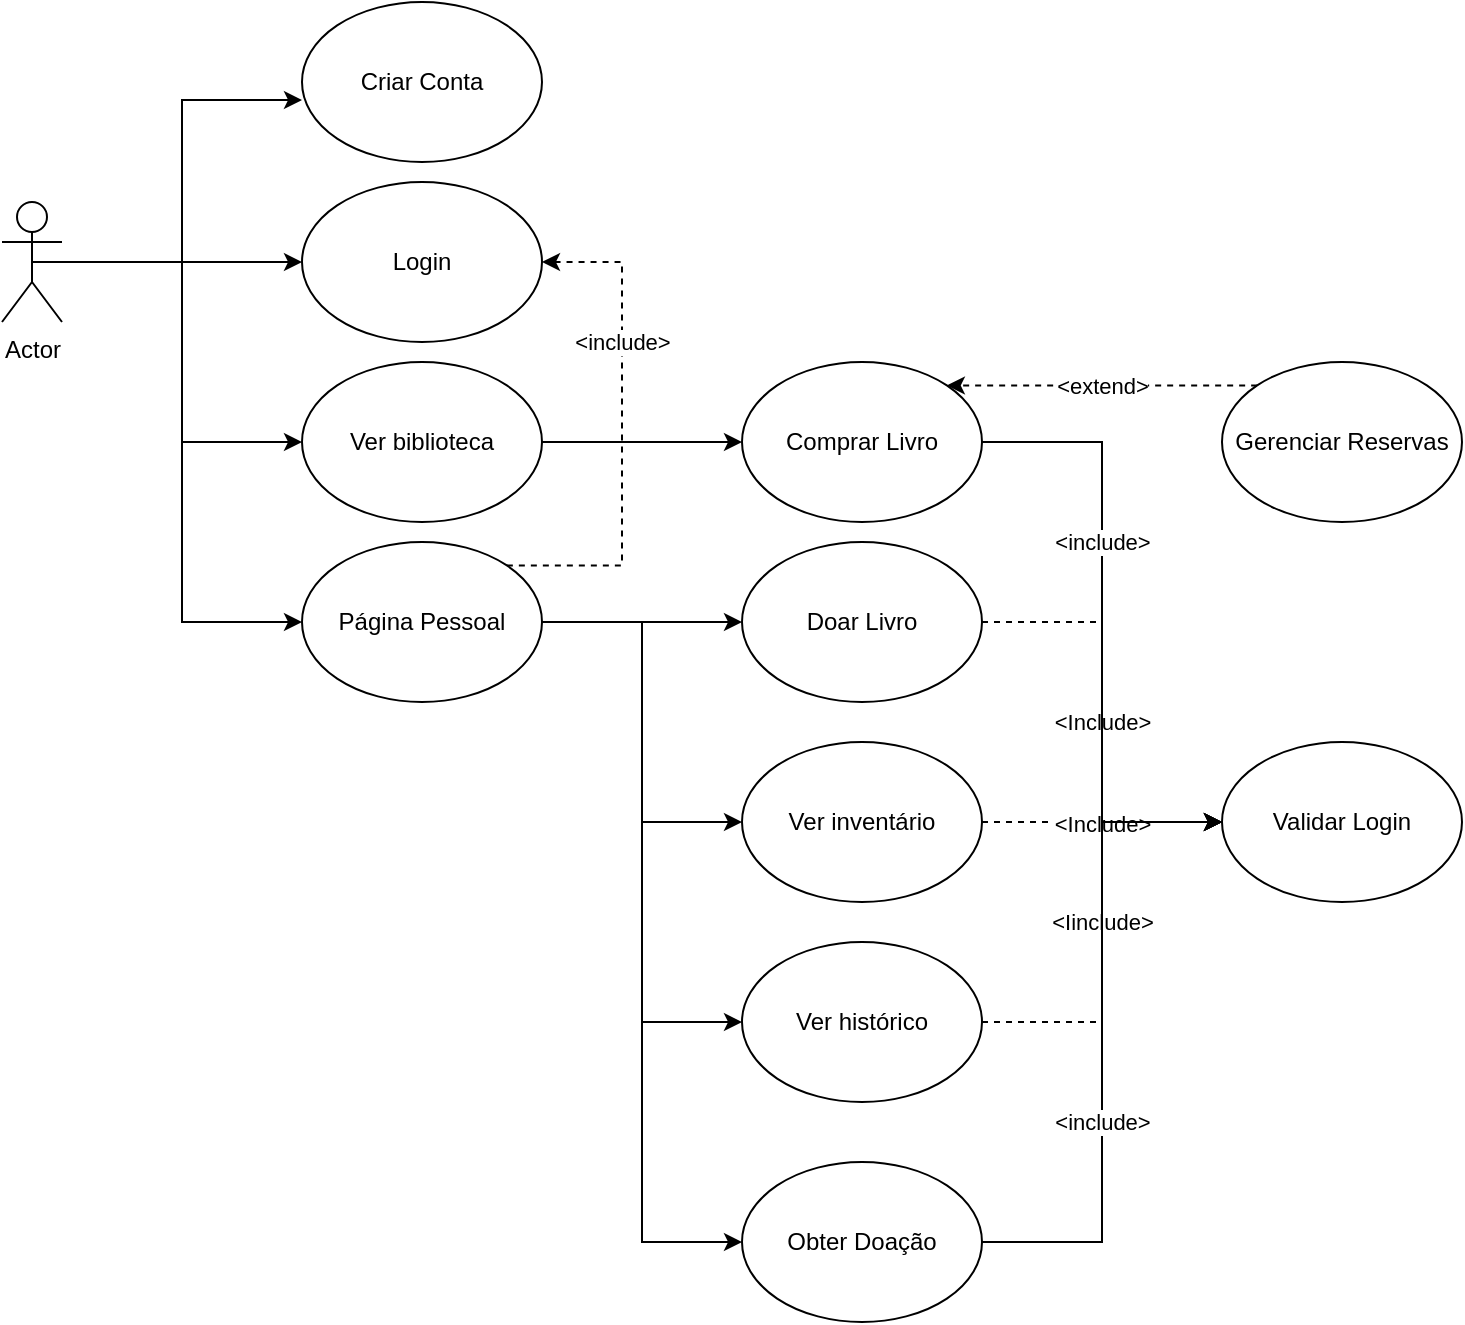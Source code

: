 <mxfile version="20.4.2" type="github">
  <diagram id="OYgyoeQ4cRTz8VLO4bsm" name="Página-1">
    <mxGraphModel dx="1607" dy="752" grid="1" gridSize="10" guides="1" tooltips="1" connect="1" arrows="1" fold="1" page="1" pageScale="1" pageWidth="827" pageHeight="1169" math="0" shadow="0">
      <root>
        <mxCell id="0" />
        <mxCell id="1" parent="0" />
        <mxCell id="Zu5s9qkrUJdbfHZ7qnUy-7" style="edgeStyle=orthogonalEdgeStyle;rounded=0;orthogonalLoop=1;jettySize=auto;html=1;exitX=0.5;exitY=0.5;exitDx=0;exitDy=0;exitPerimeter=0;entryX=0;entryY=0.5;entryDx=0;entryDy=0;" edge="1" parent="1" source="Zu5s9qkrUJdbfHZ7qnUy-1" target="Zu5s9qkrUJdbfHZ7qnUy-4">
          <mxGeometry relative="1" as="geometry" />
        </mxCell>
        <mxCell id="Zu5s9qkrUJdbfHZ7qnUy-8" style="edgeStyle=orthogonalEdgeStyle;rounded=0;orthogonalLoop=1;jettySize=auto;html=1;exitX=0.5;exitY=0.5;exitDx=0;exitDy=0;exitPerimeter=0;entryX=0;entryY=0.613;entryDx=0;entryDy=0;entryPerimeter=0;" edge="1" parent="1" source="Zu5s9qkrUJdbfHZ7qnUy-1" target="Zu5s9qkrUJdbfHZ7qnUy-2">
          <mxGeometry relative="1" as="geometry">
            <mxPoint x="-260" y="210" as="targetPoint" />
          </mxGeometry>
        </mxCell>
        <mxCell id="Zu5s9qkrUJdbfHZ7qnUy-9" style="edgeStyle=orthogonalEdgeStyle;rounded=0;orthogonalLoop=1;jettySize=auto;html=1;exitX=0.5;exitY=0.5;exitDx=0;exitDy=0;exitPerimeter=0;entryX=0;entryY=0.5;entryDx=0;entryDy=0;" edge="1" parent="1" source="Zu5s9qkrUJdbfHZ7qnUy-1" target="Zu5s9qkrUJdbfHZ7qnUy-3">
          <mxGeometry relative="1" as="geometry" />
        </mxCell>
        <mxCell id="Zu5s9qkrUJdbfHZ7qnUy-18" style="edgeStyle=orthogonalEdgeStyle;rounded=0;orthogonalLoop=1;jettySize=auto;html=1;exitX=0.5;exitY=0.5;exitDx=0;exitDy=0;exitPerimeter=0;entryX=0;entryY=0.5;entryDx=0;entryDy=0;" edge="1" parent="1" source="Zu5s9qkrUJdbfHZ7qnUy-1" target="Zu5s9qkrUJdbfHZ7qnUy-11">
          <mxGeometry relative="1" as="geometry" />
        </mxCell>
        <mxCell id="Zu5s9qkrUJdbfHZ7qnUy-1" value="Actor" style="shape=umlActor;verticalLabelPosition=bottom;verticalAlign=top;html=1;outlineConnect=0;" vertex="1" parent="1">
          <mxGeometry x="-330" y="250" width="30" height="60" as="geometry" />
        </mxCell>
        <mxCell id="Zu5s9qkrUJdbfHZ7qnUy-2" value="Criar Conta" style="ellipse;whiteSpace=wrap;html=1;" vertex="1" parent="1">
          <mxGeometry x="-180" y="150" width="120" height="80" as="geometry" />
        </mxCell>
        <mxCell id="Zu5s9qkrUJdbfHZ7qnUy-34" style="edgeStyle=orthogonalEdgeStyle;rounded=0;orthogonalLoop=1;jettySize=auto;html=1;exitX=1;exitY=0.5;exitDx=0;exitDy=0;" edge="1" parent="1" source="Zu5s9qkrUJdbfHZ7qnUy-3" target="Zu5s9qkrUJdbfHZ7qnUy-33">
          <mxGeometry relative="1" as="geometry" />
        </mxCell>
        <mxCell id="Zu5s9qkrUJdbfHZ7qnUy-3" value="Ver biblioteca" style="ellipse;whiteSpace=wrap;html=1;" vertex="1" parent="1">
          <mxGeometry x="-180" y="330" width="120" height="80" as="geometry" />
        </mxCell>
        <mxCell id="Zu5s9qkrUJdbfHZ7qnUy-4" value="Login" style="ellipse;whiteSpace=wrap;html=1;" vertex="1" parent="1">
          <mxGeometry x="-180" y="240" width="120" height="80" as="geometry" />
        </mxCell>
        <mxCell id="Zu5s9qkrUJdbfHZ7qnUy-10" style="edgeStyle=orthogonalEdgeStyle;rounded=0;orthogonalLoop=1;jettySize=auto;html=1;exitX=0.5;exitY=1;exitDx=0;exitDy=0;" edge="1" parent="1" source="Zu5s9qkrUJdbfHZ7qnUy-2" target="Zu5s9qkrUJdbfHZ7qnUy-2">
          <mxGeometry relative="1" as="geometry" />
        </mxCell>
        <mxCell id="Zu5s9qkrUJdbfHZ7qnUy-20" style="edgeStyle=orthogonalEdgeStyle;rounded=0;orthogonalLoop=1;jettySize=auto;html=1;exitX=1;exitY=0.5;exitDx=0;exitDy=0;entryX=0;entryY=0.5;entryDx=0;entryDy=0;" edge="1" parent="1" source="Zu5s9qkrUJdbfHZ7qnUy-11" target="Zu5s9qkrUJdbfHZ7qnUy-13">
          <mxGeometry relative="1" as="geometry" />
        </mxCell>
        <mxCell id="Zu5s9qkrUJdbfHZ7qnUy-21" style="edgeStyle=orthogonalEdgeStyle;rounded=0;orthogonalLoop=1;jettySize=auto;html=1;exitX=1;exitY=0.5;exitDx=0;exitDy=0;entryX=0;entryY=0.5;entryDx=0;entryDy=0;" edge="1" parent="1" source="Zu5s9qkrUJdbfHZ7qnUy-11" target="Zu5s9qkrUJdbfHZ7qnUy-14">
          <mxGeometry relative="1" as="geometry" />
        </mxCell>
        <mxCell id="Zu5s9qkrUJdbfHZ7qnUy-22" style="edgeStyle=orthogonalEdgeStyle;rounded=0;orthogonalLoop=1;jettySize=auto;html=1;exitX=1;exitY=0.5;exitDx=0;exitDy=0;entryX=0;entryY=0.5;entryDx=0;entryDy=0;" edge="1" parent="1" source="Zu5s9qkrUJdbfHZ7qnUy-11" target="Zu5s9qkrUJdbfHZ7qnUy-15">
          <mxGeometry relative="1" as="geometry" />
        </mxCell>
        <mxCell id="Zu5s9qkrUJdbfHZ7qnUy-30" style="edgeStyle=orthogonalEdgeStyle;rounded=0;orthogonalLoop=1;jettySize=auto;html=1;exitX=1;exitY=0.5;exitDx=0;exitDy=0;entryX=0;entryY=0.5;entryDx=0;entryDy=0;" edge="1" parent="1" source="Zu5s9qkrUJdbfHZ7qnUy-11" target="Zu5s9qkrUJdbfHZ7qnUy-28">
          <mxGeometry relative="1" as="geometry" />
        </mxCell>
        <mxCell id="Zu5s9qkrUJdbfHZ7qnUy-39" value="&amp;lt;include&amp;gt;" style="edgeStyle=orthogonalEdgeStyle;rounded=0;orthogonalLoop=1;jettySize=auto;html=1;exitX=1;exitY=0;exitDx=0;exitDy=0;entryX=1;entryY=0.5;entryDx=0;entryDy=0;dashed=1;" edge="1" parent="1" source="Zu5s9qkrUJdbfHZ7qnUy-11" target="Zu5s9qkrUJdbfHZ7qnUy-4">
          <mxGeometry x="0.358" relative="1" as="geometry">
            <Array as="points">
              <mxPoint x="-20" y="432" />
              <mxPoint x="-20" y="280" />
            </Array>
            <mxPoint as="offset" />
          </mxGeometry>
        </mxCell>
        <mxCell id="Zu5s9qkrUJdbfHZ7qnUy-11" value="Página Pessoal" style="ellipse;whiteSpace=wrap;html=1;" vertex="1" parent="1">
          <mxGeometry x="-180" y="420" width="120" height="80" as="geometry" />
        </mxCell>
        <mxCell id="Zu5s9qkrUJdbfHZ7qnUy-24" value="&amp;lt;Include&amp;gt;" style="edgeStyle=orthogonalEdgeStyle;rounded=0;orthogonalLoop=1;jettySize=auto;html=1;exitX=1;exitY=0.5;exitDx=0;exitDy=0;entryX=0;entryY=0.5;entryDx=0;entryDy=0;dashed=1;" edge="1" parent="1" source="Zu5s9qkrUJdbfHZ7qnUy-13" target="Zu5s9qkrUJdbfHZ7qnUy-23">
          <mxGeometry relative="1" as="geometry" />
        </mxCell>
        <mxCell id="Zu5s9qkrUJdbfHZ7qnUy-13" value="Doar Livro" style="ellipse;whiteSpace=wrap;html=1;" vertex="1" parent="1">
          <mxGeometry x="40" y="420" width="120" height="80" as="geometry" />
        </mxCell>
        <mxCell id="Zu5s9qkrUJdbfHZ7qnUy-26" value="&amp;lt;Include&amp;gt;" style="edgeStyle=orthogonalEdgeStyle;rounded=0;orthogonalLoop=1;jettySize=auto;html=1;exitX=1;exitY=0.5;exitDx=0;exitDy=0;dashed=1;" edge="1" parent="1" source="Zu5s9qkrUJdbfHZ7qnUy-14">
          <mxGeometry relative="1" as="geometry">
            <mxPoint x="280" y="560" as="targetPoint" />
          </mxGeometry>
        </mxCell>
        <mxCell id="Zu5s9qkrUJdbfHZ7qnUy-14" value="Ver inventário" style="ellipse;whiteSpace=wrap;html=1;" vertex="1" parent="1">
          <mxGeometry x="40" y="520" width="120" height="80" as="geometry" />
        </mxCell>
        <mxCell id="Zu5s9qkrUJdbfHZ7qnUy-27" value="&amp;lt;Iinclude&amp;gt;" style="edgeStyle=orthogonalEdgeStyle;rounded=0;orthogonalLoop=1;jettySize=auto;html=1;exitX=1;exitY=0.5;exitDx=0;exitDy=0;entryX=0;entryY=0.5;entryDx=0;entryDy=0;dashed=1;" edge="1" parent="1" source="Zu5s9qkrUJdbfHZ7qnUy-15" target="Zu5s9qkrUJdbfHZ7qnUy-23">
          <mxGeometry relative="1" as="geometry" />
        </mxCell>
        <mxCell id="Zu5s9qkrUJdbfHZ7qnUy-15" value="Ver histórico" style="ellipse;whiteSpace=wrap;html=1;" vertex="1" parent="1">
          <mxGeometry x="40" y="620" width="120" height="80" as="geometry" />
        </mxCell>
        <mxCell id="Zu5s9qkrUJdbfHZ7qnUy-23" value="Validar Login" style="ellipse;whiteSpace=wrap;html=1;" vertex="1" parent="1">
          <mxGeometry x="280" y="520" width="120" height="80" as="geometry" />
        </mxCell>
        <mxCell id="Zu5s9qkrUJdbfHZ7qnUy-31" value="&amp;lt;include&amp;gt;" style="edgeStyle=orthogonalEdgeStyle;rounded=0;orthogonalLoop=1;jettySize=auto;html=1;exitX=1;exitY=0.5;exitDx=0;exitDy=0;entryX=0;entryY=0.5;entryDx=0;entryDy=0;" edge="1" parent="1" source="Zu5s9qkrUJdbfHZ7qnUy-28" target="Zu5s9qkrUJdbfHZ7qnUy-23">
          <mxGeometry x="-0.273" relative="1" as="geometry">
            <Array as="points">
              <mxPoint x="220" y="770" />
              <mxPoint x="220" y="560" />
            </Array>
            <mxPoint as="offset" />
          </mxGeometry>
        </mxCell>
        <mxCell id="Zu5s9qkrUJdbfHZ7qnUy-28" value="Obter Doação" style="ellipse;whiteSpace=wrap;html=1;" vertex="1" parent="1">
          <mxGeometry x="40" y="730" width="120" height="80" as="geometry" />
        </mxCell>
        <mxCell id="Zu5s9qkrUJdbfHZ7qnUy-35" value="&amp;lt;include&amp;gt;" style="edgeStyle=orthogonalEdgeStyle;rounded=0;orthogonalLoop=1;jettySize=auto;html=1;exitX=1;exitY=0.5;exitDx=0;exitDy=0;entryX=0;entryY=0.5;entryDx=0;entryDy=0;" edge="1" parent="1" source="Zu5s9qkrUJdbfHZ7qnUy-33" target="Zu5s9qkrUJdbfHZ7qnUy-23">
          <mxGeometry x="-0.29" relative="1" as="geometry">
            <mxPoint as="offset" />
          </mxGeometry>
        </mxCell>
        <mxCell id="Zu5s9qkrUJdbfHZ7qnUy-33" value="Comprar Livro" style="ellipse;whiteSpace=wrap;html=1;" vertex="1" parent="1">
          <mxGeometry x="40" y="330" width="120" height="80" as="geometry" />
        </mxCell>
        <mxCell id="Zu5s9qkrUJdbfHZ7qnUy-40" value="&amp;lt;extend&amp;gt;" style="edgeStyle=orthogonalEdgeStyle;rounded=0;orthogonalLoop=1;jettySize=auto;html=1;exitX=0;exitY=0;exitDx=0;exitDy=0;entryX=1;entryY=0;entryDx=0;entryDy=0;dashed=1;" edge="1" parent="1" source="Zu5s9qkrUJdbfHZ7qnUy-36" target="Zu5s9qkrUJdbfHZ7qnUy-33">
          <mxGeometry relative="1" as="geometry" />
        </mxCell>
        <mxCell id="Zu5s9qkrUJdbfHZ7qnUy-36" value="Gerenciar Reservas" style="ellipse;whiteSpace=wrap;html=1;" vertex="1" parent="1">
          <mxGeometry x="280" y="330" width="120" height="80" as="geometry" />
        </mxCell>
      </root>
    </mxGraphModel>
  </diagram>
</mxfile>
